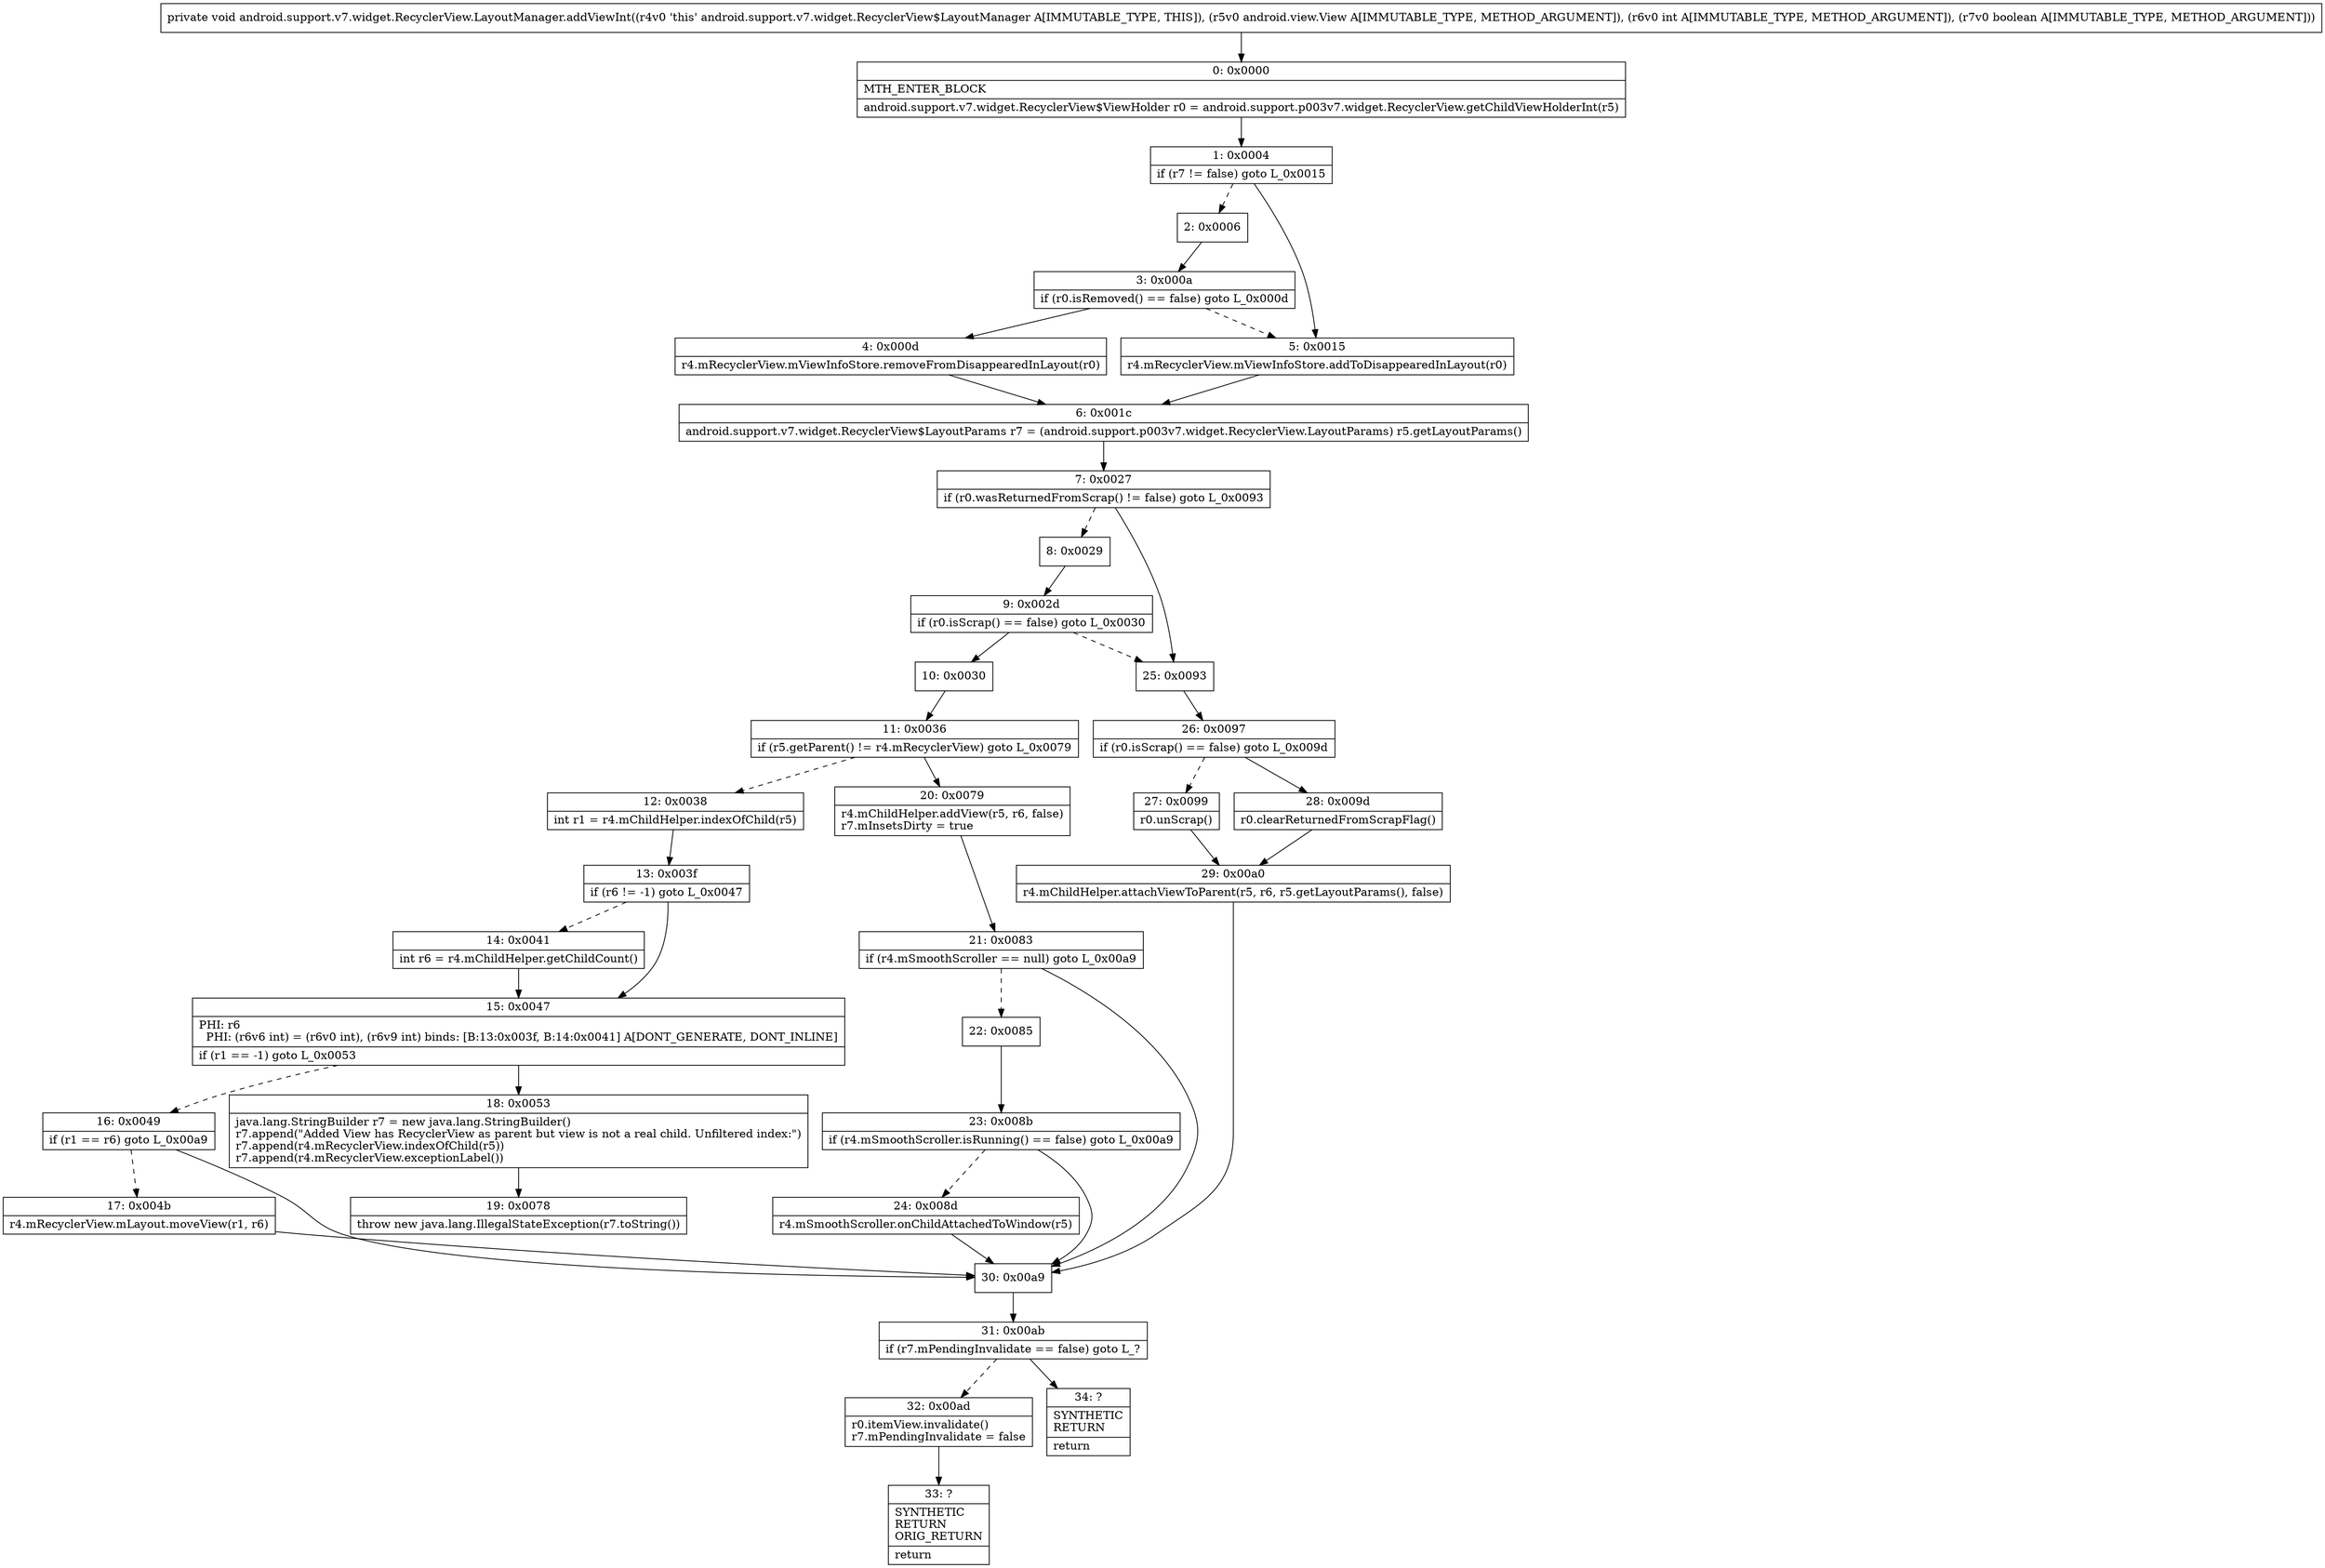digraph "CFG forandroid.support.v7.widget.RecyclerView.LayoutManager.addViewInt(Landroid\/view\/View;IZ)V" {
Node_0 [shape=record,label="{0\:\ 0x0000|MTH_ENTER_BLOCK\l|android.support.v7.widget.RecyclerView$ViewHolder r0 = android.support.p003v7.widget.RecyclerView.getChildViewHolderInt(r5)\l}"];
Node_1 [shape=record,label="{1\:\ 0x0004|if (r7 != false) goto L_0x0015\l}"];
Node_2 [shape=record,label="{2\:\ 0x0006}"];
Node_3 [shape=record,label="{3\:\ 0x000a|if (r0.isRemoved() == false) goto L_0x000d\l}"];
Node_4 [shape=record,label="{4\:\ 0x000d|r4.mRecyclerView.mViewInfoStore.removeFromDisappearedInLayout(r0)\l}"];
Node_5 [shape=record,label="{5\:\ 0x0015|r4.mRecyclerView.mViewInfoStore.addToDisappearedInLayout(r0)\l}"];
Node_6 [shape=record,label="{6\:\ 0x001c|android.support.v7.widget.RecyclerView$LayoutParams r7 = (android.support.p003v7.widget.RecyclerView.LayoutParams) r5.getLayoutParams()\l}"];
Node_7 [shape=record,label="{7\:\ 0x0027|if (r0.wasReturnedFromScrap() != false) goto L_0x0093\l}"];
Node_8 [shape=record,label="{8\:\ 0x0029}"];
Node_9 [shape=record,label="{9\:\ 0x002d|if (r0.isScrap() == false) goto L_0x0030\l}"];
Node_10 [shape=record,label="{10\:\ 0x0030}"];
Node_11 [shape=record,label="{11\:\ 0x0036|if (r5.getParent() != r4.mRecyclerView) goto L_0x0079\l}"];
Node_12 [shape=record,label="{12\:\ 0x0038|int r1 = r4.mChildHelper.indexOfChild(r5)\l}"];
Node_13 [shape=record,label="{13\:\ 0x003f|if (r6 != \-1) goto L_0x0047\l}"];
Node_14 [shape=record,label="{14\:\ 0x0041|int r6 = r4.mChildHelper.getChildCount()\l}"];
Node_15 [shape=record,label="{15\:\ 0x0047|PHI: r6 \l  PHI: (r6v6 int) = (r6v0 int), (r6v9 int) binds: [B:13:0x003f, B:14:0x0041] A[DONT_GENERATE, DONT_INLINE]\l|if (r1 == \-1) goto L_0x0053\l}"];
Node_16 [shape=record,label="{16\:\ 0x0049|if (r1 == r6) goto L_0x00a9\l}"];
Node_17 [shape=record,label="{17\:\ 0x004b|r4.mRecyclerView.mLayout.moveView(r1, r6)\l}"];
Node_18 [shape=record,label="{18\:\ 0x0053|java.lang.StringBuilder r7 = new java.lang.StringBuilder()\lr7.append(\"Added View has RecyclerView as parent but view is not a real child. Unfiltered index:\")\lr7.append(r4.mRecyclerView.indexOfChild(r5))\lr7.append(r4.mRecyclerView.exceptionLabel())\l}"];
Node_19 [shape=record,label="{19\:\ 0x0078|throw new java.lang.IllegalStateException(r7.toString())\l}"];
Node_20 [shape=record,label="{20\:\ 0x0079|r4.mChildHelper.addView(r5, r6, false)\lr7.mInsetsDirty = true\l}"];
Node_21 [shape=record,label="{21\:\ 0x0083|if (r4.mSmoothScroller == null) goto L_0x00a9\l}"];
Node_22 [shape=record,label="{22\:\ 0x0085}"];
Node_23 [shape=record,label="{23\:\ 0x008b|if (r4.mSmoothScroller.isRunning() == false) goto L_0x00a9\l}"];
Node_24 [shape=record,label="{24\:\ 0x008d|r4.mSmoothScroller.onChildAttachedToWindow(r5)\l}"];
Node_25 [shape=record,label="{25\:\ 0x0093}"];
Node_26 [shape=record,label="{26\:\ 0x0097|if (r0.isScrap() == false) goto L_0x009d\l}"];
Node_27 [shape=record,label="{27\:\ 0x0099|r0.unScrap()\l}"];
Node_28 [shape=record,label="{28\:\ 0x009d|r0.clearReturnedFromScrapFlag()\l}"];
Node_29 [shape=record,label="{29\:\ 0x00a0|r4.mChildHelper.attachViewToParent(r5, r6, r5.getLayoutParams(), false)\l}"];
Node_30 [shape=record,label="{30\:\ 0x00a9}"];
Node_31 [shape=record,label="{31\:\ 0x00ab|if (r7.mPendingInvalidate == false) goto L_?\l}"];
Node_32 [shape=record,label="{32\:\ 0x00ad|r0.itemView.invalidate()\lr7.mPendingInvalidate = false\l}"];
Node_33 [shape=record,label="{33\:\ ?|SYNTHETIC\lRETURN\lORIG_RETURN\l|return\l}"];
Node_34 [shape=record,label="{34\:\ ?|SYNTHETIC\lRETURN\l|return\l}"];
MethodNode[shape=record,label="{private void android.support.v7.widget.RecyclerView.LayoutManager.addViewInt((r4v0 'this' android.support.v7.widget.RecyclerView$LayoutManager A[IMMUTABLE_TYPE, THIS]), (r5v0 android.view.View A[IMMUTABLE_TYPE, METHOD_ARGUMENT]), (r6v0 int A[IMMUTABLE_TYPE, METHOD_ARGUMENT]), (r7v0 boolean A[IMMUTABLE_TYPE, METHOD_ARGUMENT])) }"];
MethodNode -> Node_0;
Node_0 -> Node_1;
Node_1 -> Node_2[style=dashed];
Node_1 -> Node_5;
Node_2 -> Node_3;
Node_3 -> Node_4;
Node_3 -> Node_5[style=dashed];
Node_4 -> Node_6;
Node_5 -> Node_6;
Node_6 -> Node_7;
Node_7 -> Node_8[style=dashed];
Node_7 -> Node_25;
Node_8 -> Node_9;
Node_9 -> Node_10;
Node_9 -> Node_25[style=dashed];
Node_10 -> Node_11;
Node_11 -> Node_12[style=dashed];
Node_11 -> Node_20;
Node_12 -> Node_13;
Node_13 -> Node_14[style=dashed];
Node_13 -> Node_15;
Node_14 -> Node_15;
Node_15 -> Node_16[style=dashed];
Node_15 -> Node_18;
Node_16 -> Node_17[style=dashed];
Node_16 -> Node_30;
Node_17 -> Node_30;
Node_18 -> Node_19;
Node_20 -> Node_21;
Node_21 -> Node_22[style=dashed];
Node_21 -> Node_30;
Node_22 -> Node_23;
Node_23 -> Node_24[style=dashed];
Node_23 -> Node_30;
Node_24 -> Node_30;
Node_25 -> Node_26;
Node_26 -> Node_27[style=dashed];
Node_26 -> Node_28;
Node_27 -> Node_29;
Node_28 -> Node_29;
Node_29 -> Node_30;
Node_30 -> Node_31;
Node_31 -> Node_32[style=dashed];
Node_31 -> Node_34;
Node_32 -> Node_33;
}

